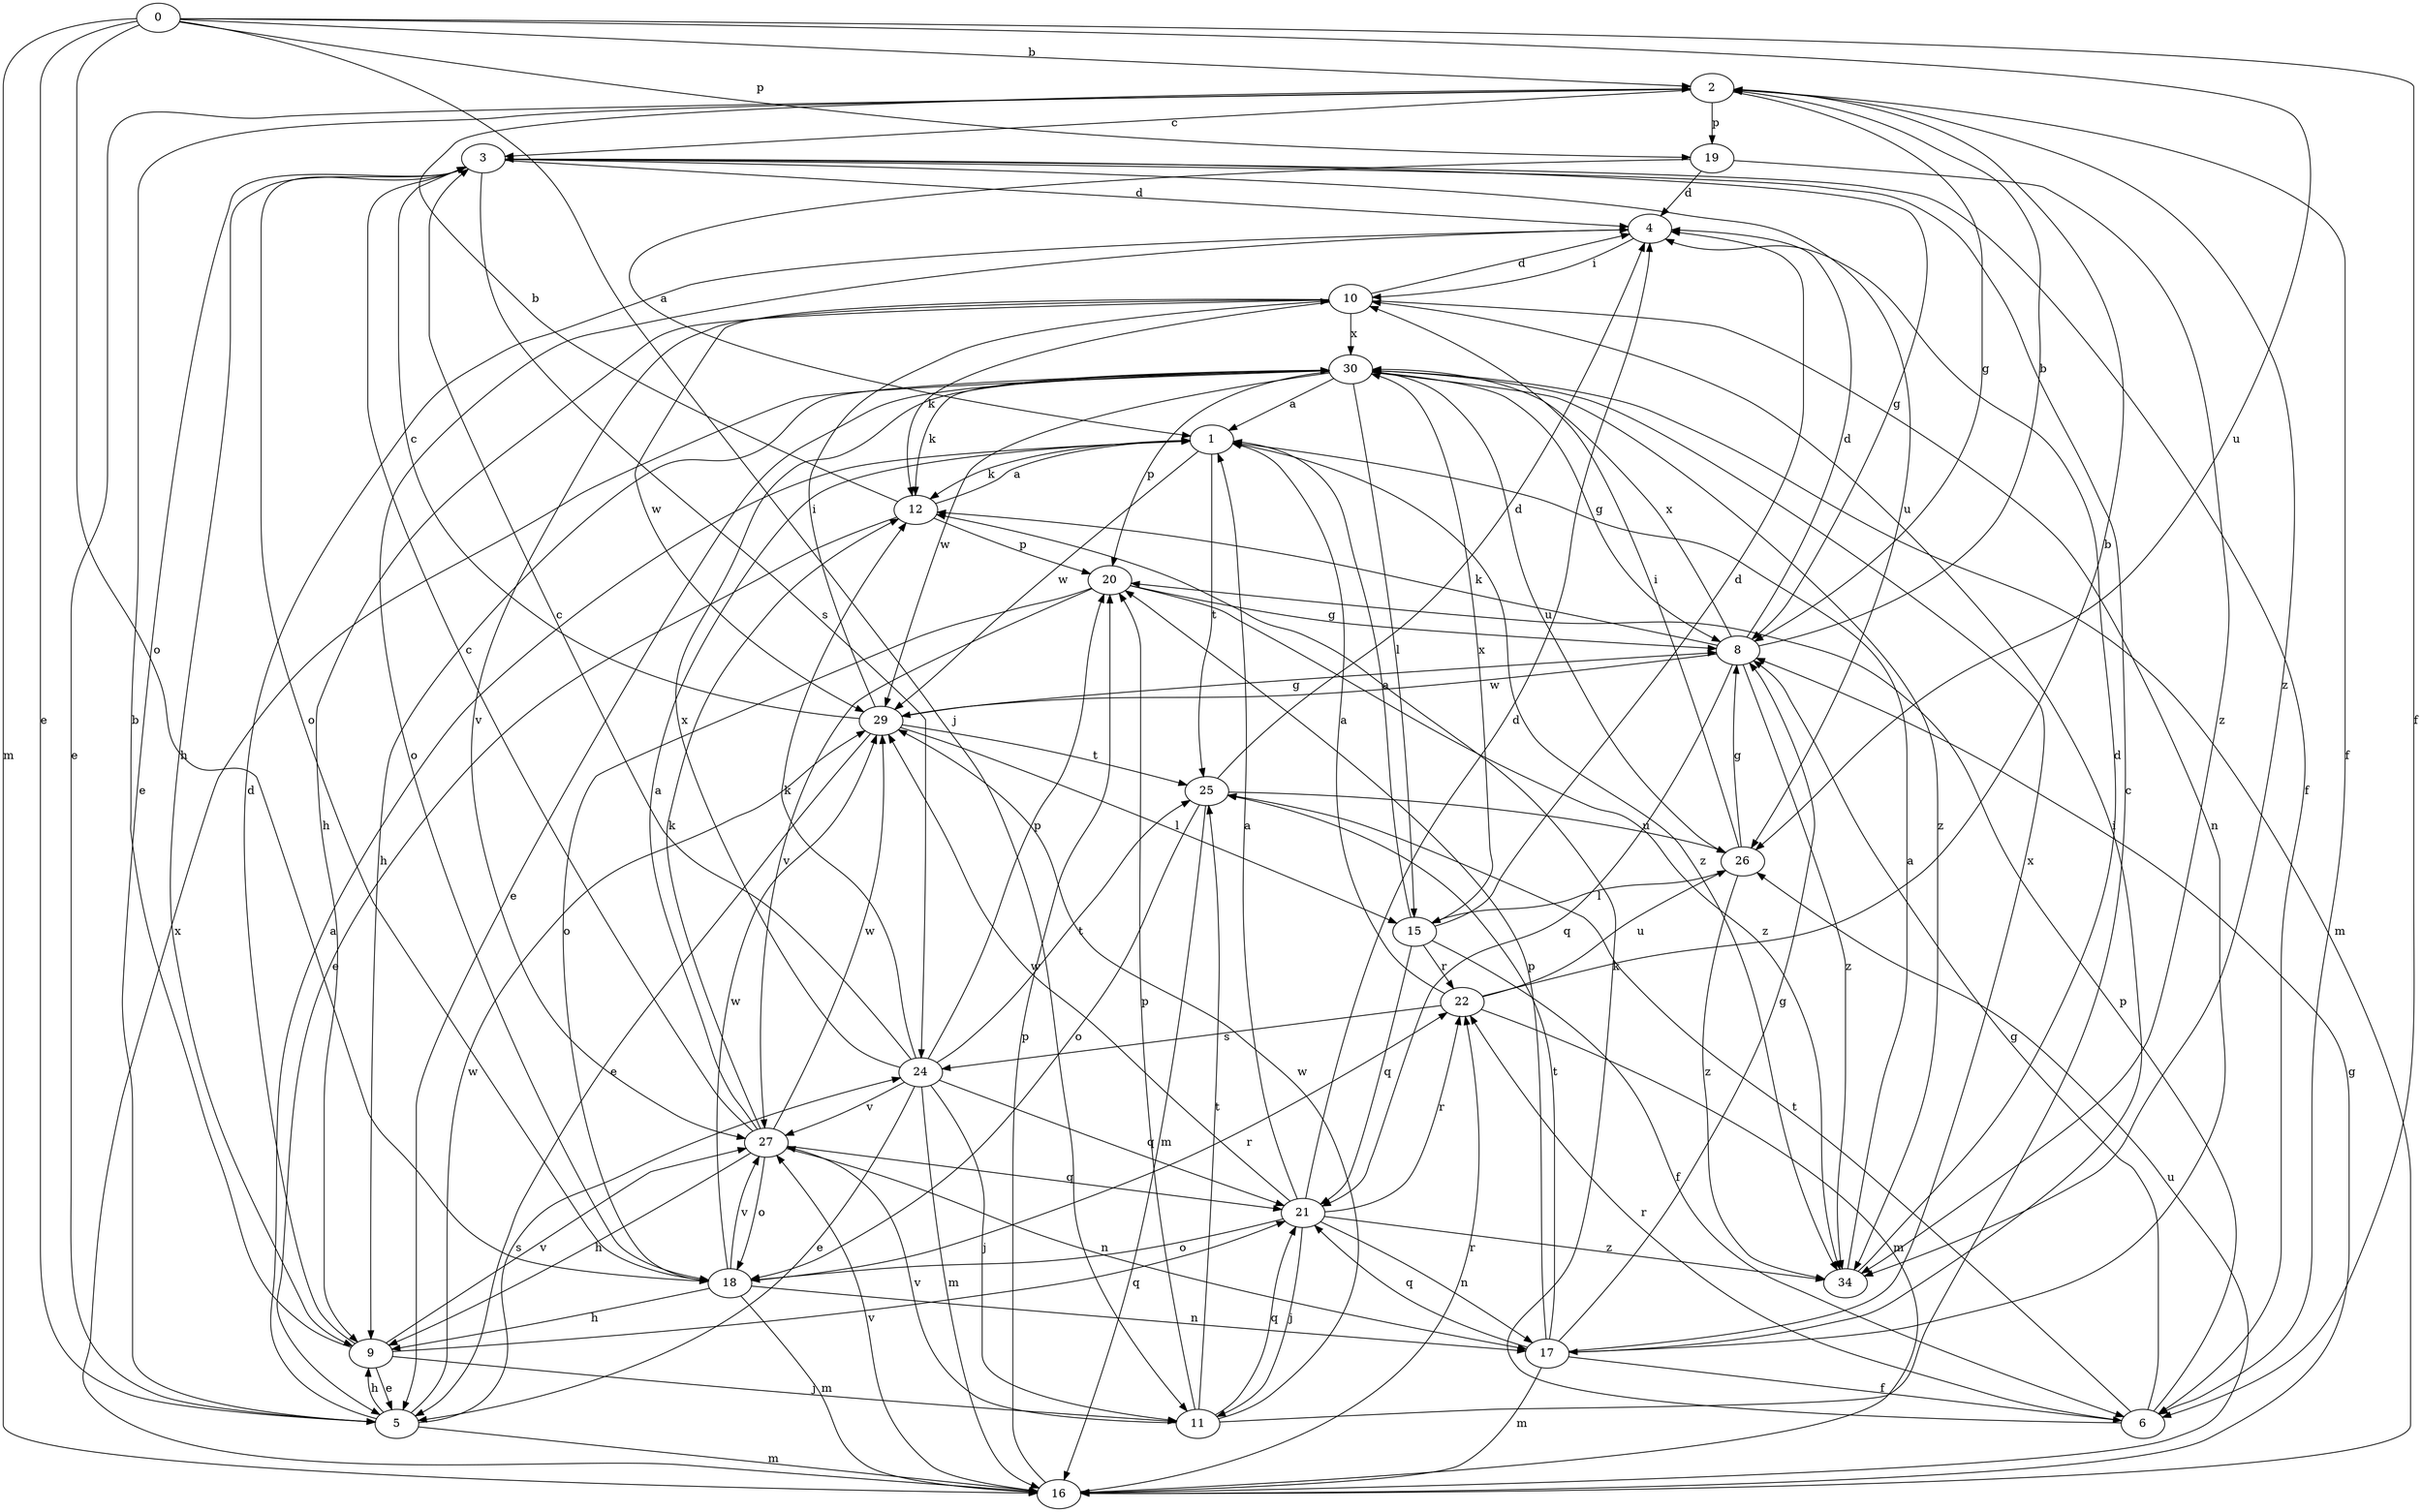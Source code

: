 strict digraph  {
0;
1;
2;
3;
4;
5;
6;
8;
9;
10;
11;
12;
15;
16;
17;
18;
19;
20;
21;
22;
24;
25;
26;
27;
29;
30;
34;
0 -> 2  [label=b];
0 -> 5  [label=e];
0 -> 6  [label=f];
0 -> 11  [label=j];
0 -> 16  [label=m];
0 -> 18  [label=o];
0 -> 19  [label=p];
0 -> 26  [label=u];
1 -> 12  [label=k];
1 -> 25  [label=t];
1 -> 29  [label=w];
1 -> 34  [label=z];
2 -> 3  [label=c];
2 -> 5  [label=e];
2 -> 6  [label=f];
2 -> 8  [label=g];
2 -> 19  [label=p];
2 -> 34  [label=z];
3 -> 4  [label=d];
3 -> 5  [label=e];
3 -> 6  [label=f];
3 -> 8  [label=g];
3 -> 9  [label=h];
3 -> 18  [label=o];
3 -> 24  [label=s];
3 -> 26  [label=u];
4 -> 10  [label=i];
4 -> 18  [label=o];
5 -> 1  [label=a];
5 -> 9  [label=h];
5 -> 16  [label=m];
5 -> 24  [label=s];
5 -> 29  [label=w];
6 -> 8  [label=g];
6 -> 12  [label=k];
6 -> 20  [label=p];
6 -> 22  [label=r];
6 -> 25  [label=t];
8 -> 2  [label=b];
8 -> 4  [label=d];
8 -> 12  [label=k];
8 -> 21  [label=q];
8 -> 29  [label=w];
8 -> 30  [label=x];
8 -> 34  [label=z];
9 -> 2  [label=b];
9 -> 4  [label=d];
9 -> 5  [label=e];
9 -> 11  [label=j];
9 -> 21  [label=q];
9 -> 27  [label=v];
10 -> 4  [label=d];
10 -> 9  [label=h];
10 -> 12  [label=k];
10 -> 17  [label=n];
10 -> 27  [label=v];
10 -> 29  [label=w];
10 -> 30  [label=x];
11 -> 3  [label=c];
11 -> 20  [label=p];
11 -> 21  [label=q];
11 -> 25  [label=t];
11 -> 27  [label=v];
11 -> 29  [label=w];
12 -> 1  [label=a];
12 -> 2  [label=b];
12 -> 5  [label=e];
12 -> 20  [label=p];
15 -> 1  [label=a];
15 -> 4  [label=d];
15 -> 6  [label=f];
15 -> 21  [label=q];
15 -> 22  [label=r];
15 -> 30  [label=x];
16 -> 8  [label=g];
16 -> 20  [label=p];
16 -> 22  [label=r];
16 -> 26  [label=u];
16 -> 27  [label=v];
16 -> 30  [label=x];
17 -> 6  [label=f];
17 -> 8  [label=g];
17 -> 10  [label=i];
17 -> 16  [label=m];
17 -> 20  [label=p];
17 -> 21  [label=q];
17 -> 25  [label=t];
17 -> 30  [label=x];
18 -> 9  [label=h];
18 -> 16  [label=m];
18 -> 17  [label=n];
18 -> 22  [label=r];
18 -> 27  [label=v];
18 -> 29  [label=w];
19 -> 1  [label=a];
19 -> 4  [label=d];
19 -> 34  [label=z];
20 -> 8  [label=g];
20 -> 18  [label=o];
20 -> 27  [label=v];
20 -> 34  [label=z];
21 -> 1  [label=a];
21 -> 4  [label=d];
21 -> 11  [label=j];
21 -> 17  [label=n];
21 -> 18  [label=o];
21 -> 22  [label=r];
21 -> 29  [label=w];
21 -> 34  [label=z];
22 -> 1  [label=a];
22 -> 2  [label=b];
22 -> 16  [label=m];
22 -> 24  [label=s];
22 -> 26  [label=u];
24 -> 3  [label=c];
24 -> 5  [label=e];
24 -> 11  [label=j];
24 -> 12  [label=k];
24 -> 16  [label=m];
24 -> 20  [label=p];
24 -> 21  [label=q];
24 -> 25  [label=t];
24 -> 27  [label=v];
24 -> 30  [label=x];
25 -> 4  [label=d];
25 -> 16  [label=m];
25 -> 18  [label=o];
25 -> 26  [label=u];
26 -> 8  [label=g];
26 -> 10  [label=i];
26 -> 15  [label=l];
26 -> 34  [label=z];
27 -> 1  [label=a];
27 -> 3  [label=c];
27 -> 9  [label=h];
27 -> 12  [label=k];
27 -> 17  [label=n];
27 -> 18  [label=o];
27 -> 21  [label=q];
27 -> 29  [label=w];
29 -> 3  [label=c];
29 -> 5  [label=e];
29 -> 8  [label=g];
29 -> 10  [label=i];
29 -> 15  [label=l];
29 -> 25  [label=t];
30 -> 1  [label=a];
30 -> 5  [label=e];
30 -> 8  [label=g];
30 -> 9  [label=h];
30 -> 12  [label=k];
30 -> 15  [label=l];
30 -> 16  [label=m];
30 -> 20  [label=p];
30 -> 26  [label=u];
30 -> 29  [label=w];
30 -> 34  [label=z];
34 -> 1  [label=a];
34 -> 4  [label=d];
}

